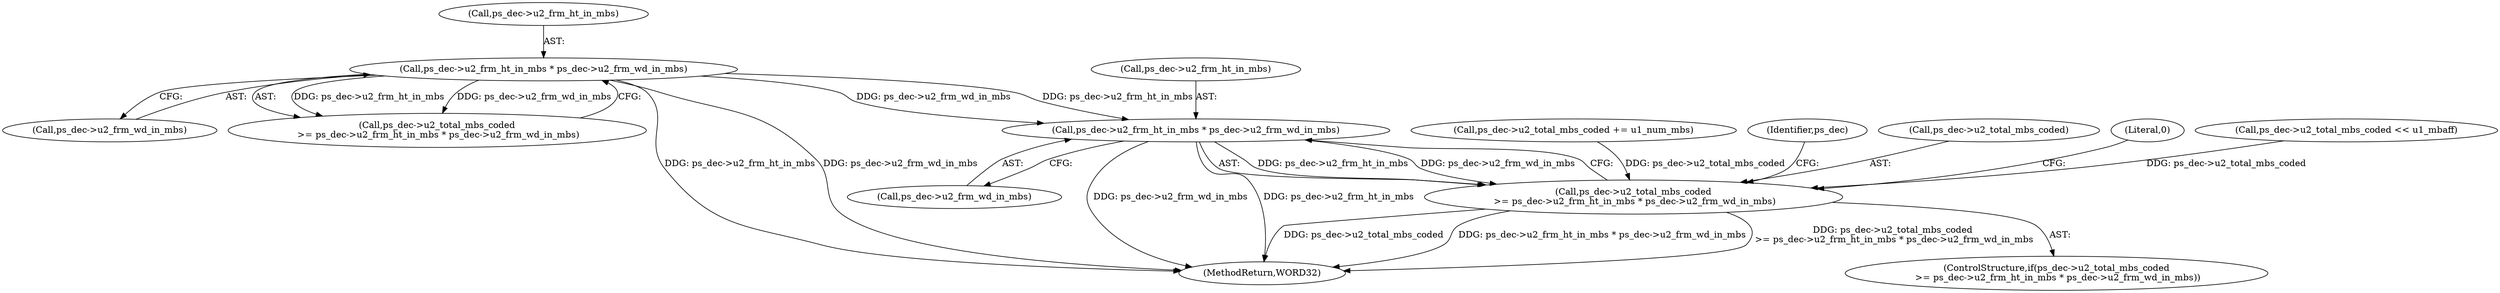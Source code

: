 digraph "0_Android_a78887bcffbc2995cf9ed72e0697acf560875e9e_1@pointer" {
"1001335" [label="(Call,ps_dec->u2_frm_ht_in_mbs * ps_dec->u2_frm_wd_in_mbs)"];
"1000700" [label="(Call,ps_dec->u2_frm_ht_in_mbs * ps_dec->u2_frm_wd_in_mbs)"];
"1001331" [label="(Call,ps_dec->u2_total_mbs_coded\n >= ps_dec->u2_frm_ht_in_mbs * ps_dec->u2_frm_wd_in_mbs)"];
"1001259" [label="(Call,ps_dec->u2_total_mbs_coded += u1_num_mbs)"];
"1001330" [label="(ControlStructure,if(ps_dec->u2_total_mbs_coded\n >= ps_dec->u2_frm_ht_in_mbs * ps_dec->u2_frm_wd_in_mbs))"];
"1000704" [label="(Call,ps_dec->u2_frm_wd_in_mbs)"];
"1000696" [label="(Call,ps_dec->u2_total_mbs_coded\n >= ps_dec->u2_frm_ht_in_mbs * ps_dec->u2_frm_wd_in_mbs)"];
"1000701" [label="(Call,ps_dec->u2_frm_ht_in_mbs)"];
"1001331" [label="(Call,ps_dec->u2_total_mbs_coded\n >= ps_dec->u2_frm_ht_in_mbs * ps_dec->u2_frm_wd_in_mbs)"];
"1001345" [label="(Identifier,ps_dec)"];
"1001332" [label="(Call,ps_dec->u2_total_mbs_coded)"];
"1001350" [label="(MethodReturn,WORD32)"];
"1001336" [label="(Call,ps_dec->u2_frm_ht_in_mbs)"];
"1001339" [label="(Call,ps_dec->u2_frm_wd_in_mbs)"];
"1001349" [label="(Literal,0)"];
"1000700" [label="(Call,ps_dec->u2_frm_ht_in_mbs * ps_dec->u2_frm_wd_in_mbs)"];
"1000875" [label="(Call,ps_dec->u2_total_mbs_coded << u1_mbaff)"];
"1001335" [label="(Call,ps_dec->u2_frm_ht_in_mbs * ps_dec->u2_frm_wd_in_mbs)"];
"1001335" -> "1001331"  [label="AST: "];
"1001335" -> "1001339"  [label="CFG: "];
"1001336" -> "1001335"  [label="AST: "];
"1001339" -> "1001335"  [label="AST: "];
"1001331" -> "1001335"  [label="CFG: "];
"1001335" -> "1001350"  [label="DDG: ps_dec->u2_frm_wd_in_mbs"];
"1001335" -> "1001350"  [label="DDG: ps_dec->u2_frm_ht_in_mbs"];
"1001335" -> "1001331"  [label="DDG: ps_dec->u2_frm_ht_in_mbs"];
"1001335" -> "1001331"  [label="DDG: ps_dec->u2_frm_wd_in_mbs"];
"1000700" -> "1001335"  [label="DDG: ps_dec->u2_frm_ht_in_mbs"];
"1000700" -> "1001335"  [label="DDG: ps_dec->u2_frm_wd_in_mbs"];
"1000700" -> "1000696"  [label="AST: "];
"1000700" -> "1000704"  [label="CFG: "];
"1000701" -> "1000700"  [label="AST: "];
"1000704" -> "1000700"  [label="AST: "];
"1000696" -> "1000700"  [label="CFG: "];
"1000700" -> "1001350"  [label="DDG: ps_dec->u2_frm_ht_in_mbs"];
"1000700" -> "1001350"  [label="DDG: ps_dec->u2_frm_wd_in_mbs"];
"1000700" -> "1000696"  [label="DDG: ps_dec->u2_frm_ht_in_mbs"];
"1000700" -> "1000696"  [label="DDG: ps_dec->u2_frm_wd_in_mbs"];
"1001331" -> "1001330"  [label="AST: "];
"1001332" -> "1001331"  [label="AST: "];
"1001345" -> "1001331"  [label="CFG: "];
"1001349" -> "1001331"  [label="CFG: "];
"1001331" -> "1001350"  [label="DDG: ps_dec->u2_total_mbs_coded"];
"1001331" -> "1001350"  [label="DDG: ps_dec->u2_frm_ht_in_mbs * ps_dec->u2_frm_wd_in_mbs"];
"1001331" -> "1001350"  [label="DDG: ps_dec->u2_total_mbs_coded\n >= ps_dec->u2_frm_ht_in_mbs * ps_dec->u2_frm_wd_in_mbs"];
"1001259" -> "1001331"  [label="DDG: ps_dec->u2_total_mbs_coded"];
"1000875" -> "1001331"  [label="DDG: ps_dec->u2_total_mbs_coded"];
}
